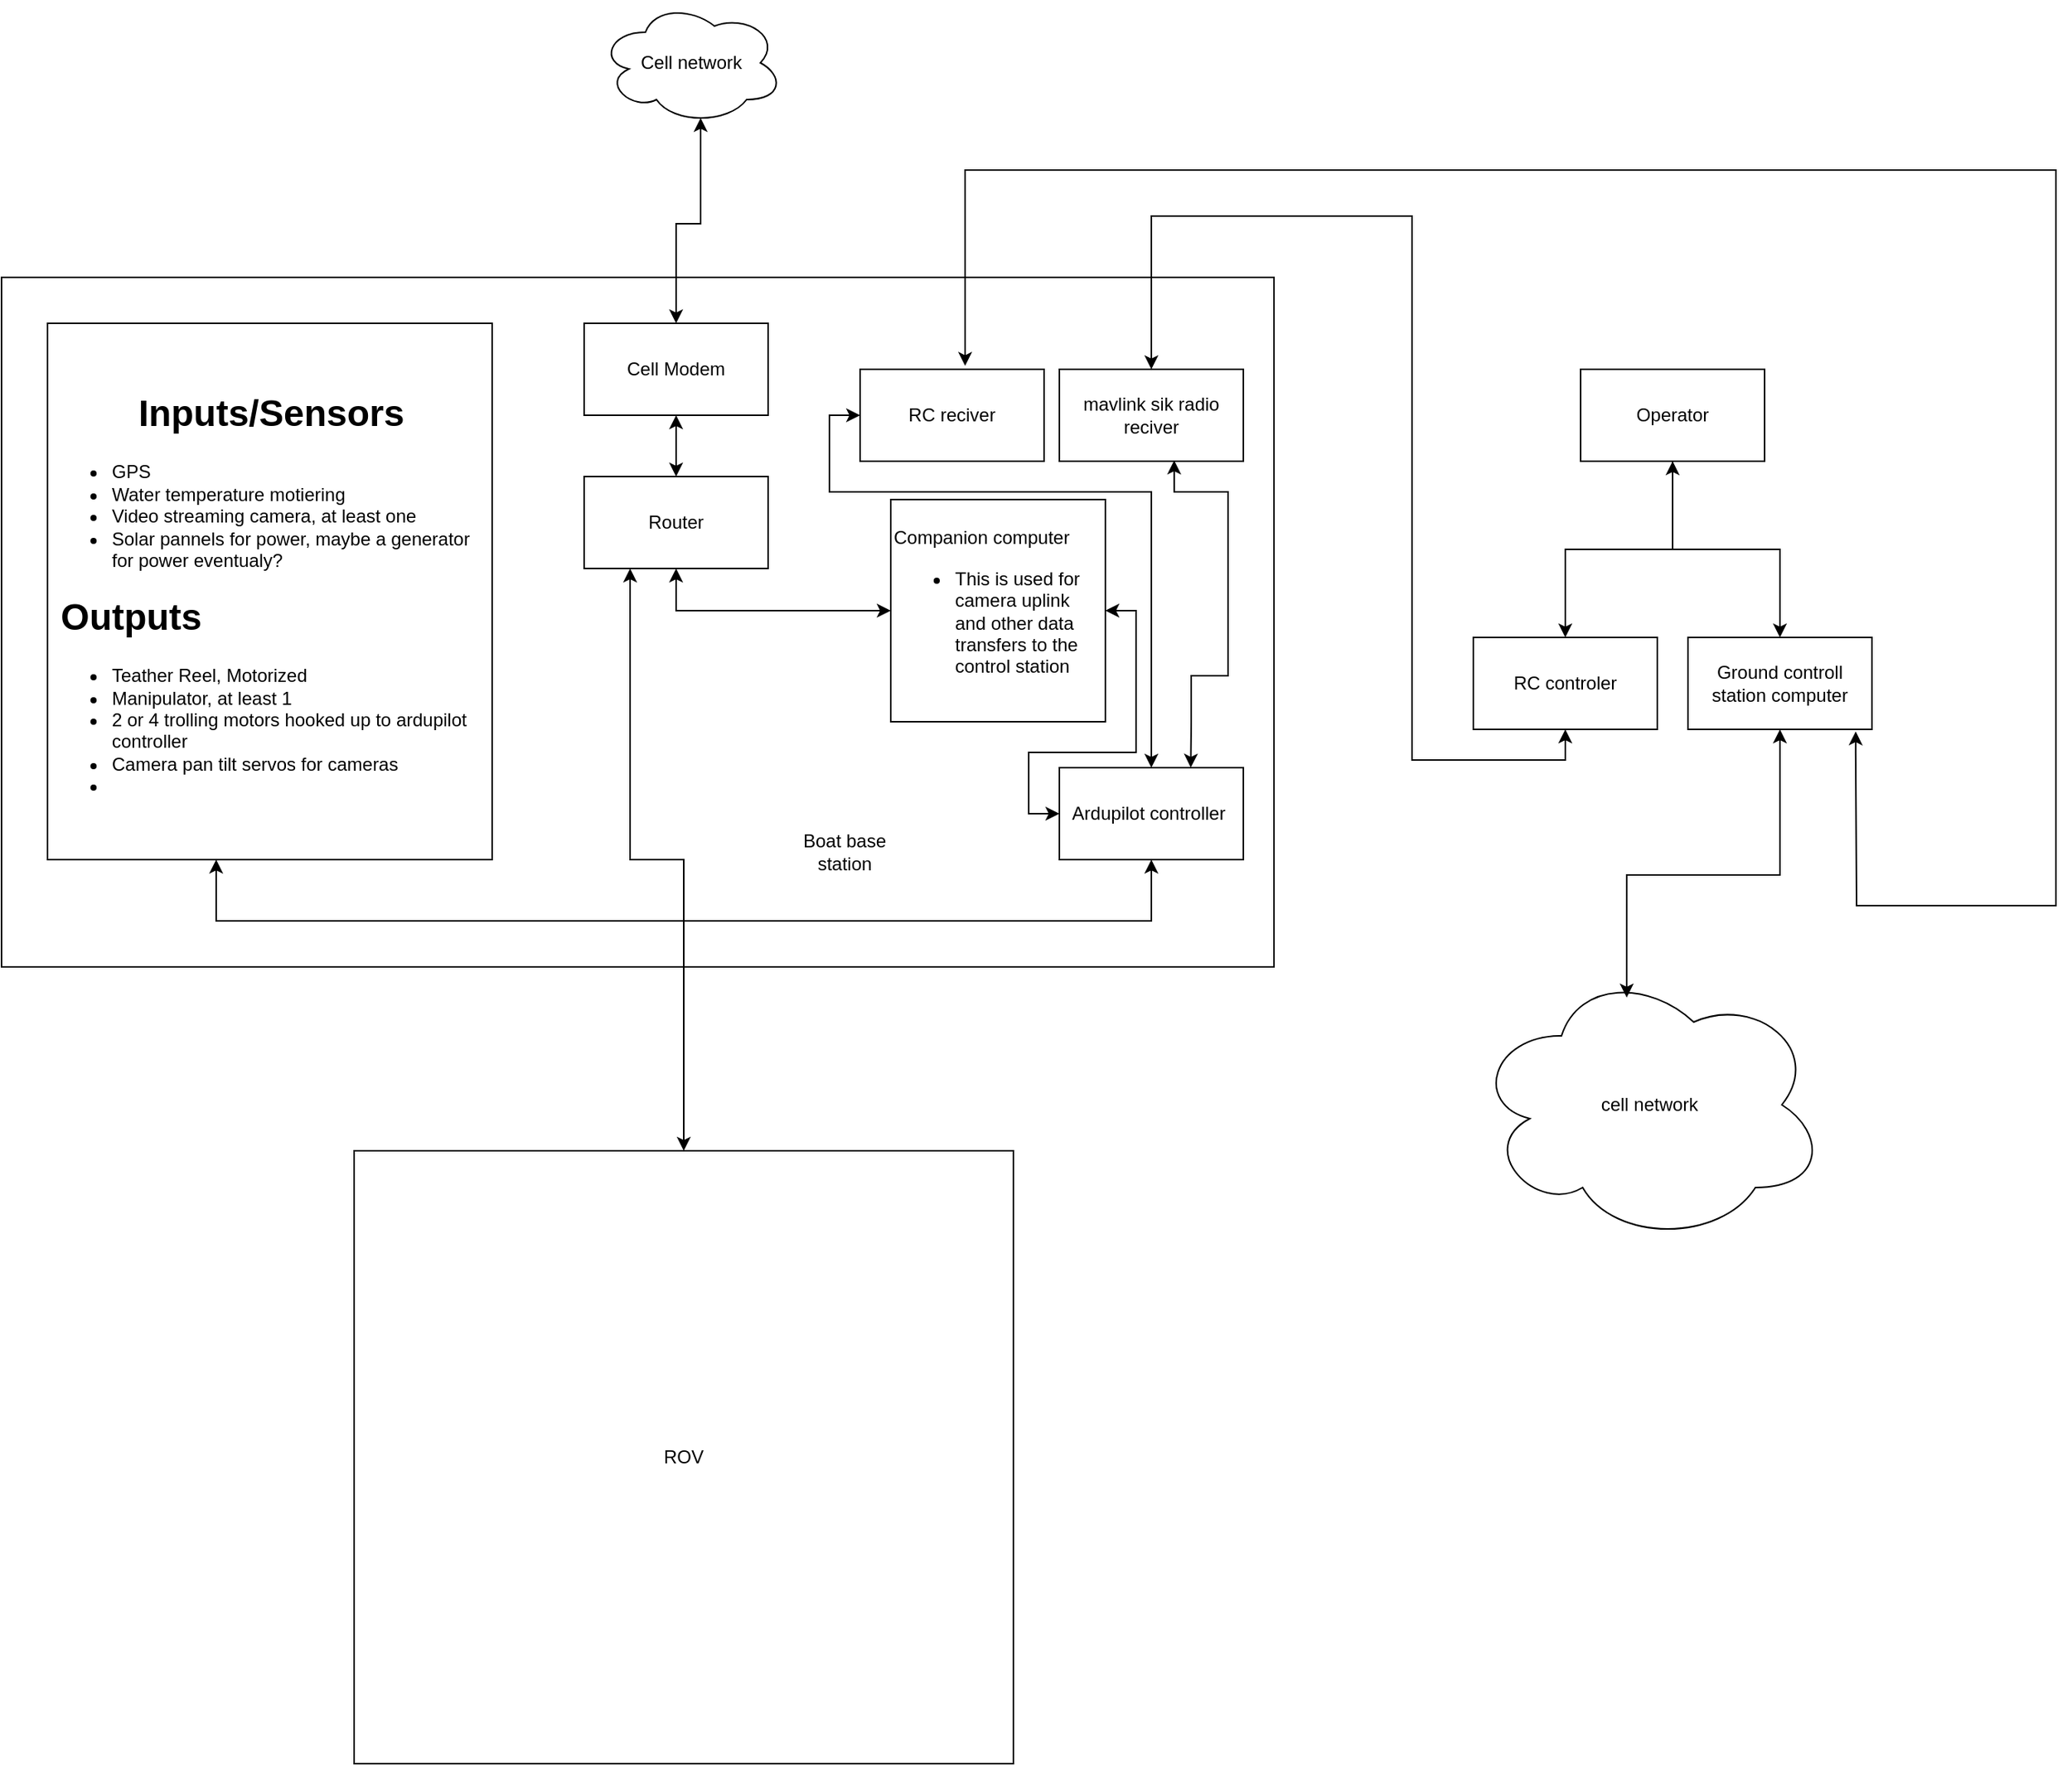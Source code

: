 <mxfile version="22.1.2" type="device">
  <diagram name="Page-1" id="efa7a0a1-bf9b-a30e-e6df-94a7791c09e9">
    <mxGraphModel dx="2260" dy="836" grid="1" gridSize="10" guides="1" tooltips="1" connect="1" arrows="1" fold="1" page="1" pageScale="1" pageWidth="826" pageHeight="1169" background="none" math="0" shadow="0">
      <root>
        <mxCell id="0" />
        <mxCell id="1" parent="0" />
        <mxCell id="Ui6EzvvAOAVSQYIFwxCP-114" value="" style="rounded=0;whiteSpace=wrap;html=1;fillColor=none;" parent="1" vertex="1">
          <mxGeometry x="-350" y="350" width="830" height="450" as="geometry" />
        </mxCell>
        <mxCell id="Ui6EzvvAOAVSQYIFwxCP-126" style="edgeStyle=orthogonalEdgeStyle;rounded=0;orthogonalLoop=1;jettySize=auto;html=1;exitX=0.912;exitY=1.022;exitDx=0;exitDy=0;entryX=0.571;entryY=-0.037;entryDx=0;entryDy=0;exitPerimeter=0;startArrow=classic;startFill=1;entryPerimeter=0;" parent="1" source="Ui6EzvvAOAVSQYIFwxCP-115" target="Ui6EzvvAOAVSQYIFwxCP-136" edge="1">
          <mxGeometry relative="1" as="geometry">
            <mxPoint x="200" y="430" as="targetPoint" />
            <Array as="points">
              <mxPoint x="859" y="660" />
              <mxPoint x="860" y="760" />
              <mxPoint x="990" y="760" />
              <mxPoint x="990" y="280" />
              <mxPoint x="279" y="280" />
              <mxPoint x="279" y="408" />
            </Array>
            <mxPoint x="841.24" y="663.56" as="sourcePoint" />
          </mxGeometry>
        </mxCell>
        <mxCell id="Ui6EzvvAOAVSQYIFwxCP-115" value="Ground controll station computer" style="rounded=0;whiteSpace=wrap;html=1;" parent="1" vertex="1">
          <mxGeometry x="750" y="585" width="120" height="60" as="geometry" />
        </mxCell>
        <mxCell id="Ui6EzvvAOAVSQYIFwxCP-119" style="edgeStyle=orthogonalEdgeStyle;rounded=0;orthogonalLoop=1;jettySize=auto;html=1;exitX=0.5;exitY=1;exitDx=0;exitDy=0;entryX=0.5;entryY=0;entryDx=0;entryDy=0;" parent="1" source="Ui6EzvvAOAVSQYIFwxCP-116" target="Ui6EzvvAOAVSQYIFwxCP-118" edge="1">
          <mxGeometry relative="1" as="geometry" />
        </mxCell>
        <mxCell id="Ui6EzvvAOAVSQYIFwxCP-120" style="edgeStyle=orthogonalEdgeStyle;rounded=0;orthogonalLoop=1;jettySize=auto;html=1;exitX=0.5;exitY=1;exitDx=0;exitDy=0;startArrow=classic;startFill=1;" parent="1" source="Ui6EzvvAOAVSQYIFwxCP-116" target="Ui6EzvvAOAVSQYIFwxCP-115" edge="1">
          <mxGeometry relative="1" as="geometry" />
        </mxCell>
        <mxCell id="Ui6EzvvAOAVSQYIFwxCP-116" value="Operator" style="rounded=0;whiteSpace=wrap;html=1;" parent="1" vertex="1">
          <mxGeometry x="680" y="410" width="120" height="60" as="geometry" />
        </mxCell>
        <mxCell id="Ui6EzvvAOAVSQYIFwxCP-117" value="ROV" style="rounded=0;whiteSpace=wrap;html=1;" parent="1" vertex="1">
          <mxGeometry x="-120" y="920" width="430" height="400" as="geometry" />
        </mxCell>
        <mxCell id="Ui6EzvvAOAVSQYIFwxCP-125" style="edgeStyle=orthogonalEdgeStyle;rounded=0;orthogonalLoop=1;jettySize=auto;html=1;exitX=0.5;exitY=1;exitDx=0;exitDy=0;entryX=0.5;entryY=0;entryDx=0;entryDy=0;startArrow=classic;startFill=1;" parent="1" source="Ui6EzvvAOAVSQYIFwxCP-118" target="Ui6EzvvAOAVSQYIFwxCP-131" edge="1">
          <mxGeometry relative="1" as="geometry">
            <mxPoint x="300" y="300" as="targetPoint" />
            <Array as="points">
              <mxPoint x="670" y="665" />
              <mxPoint x="570" y="665" />
              <mxPoint x="570" y="310" />
              <mxPoint x="400" y="310" />
            </Array>
          </mxGeometry>
        </mxCell>
        <mxCell id="Ui6EzvvAOAVSQYIFwxCP-118" value="RC controler" style="rounded=0;whiteSpace=wrap;html=1;" parent="1" vertex="1">
          <mxGeometry x="610" y="585" width="120" height="60" as="geometry" />
        </mxCell>
        <mxCell id="Ui6EzvvAOAVSQYIFwxCP-127" value="cell network" style="ellipse;shape=cloud;whiteSpace=wrap;html=1;" parent="1" vertex="1">
          <mxGeometry x="610" y="800" width="230" height="180" as="geometry" />
        </mxCell>
        <mxCell id="Ui6EzvvAOAVSQYIFwxCP-128" style="edgeStyle=orthogonalEdgeStyle;rounded=0;orthogonalLoop=1;jettySize=auto;html=1;exitX=0.5;exitY=1;exitDx=0;exitDy=0;entryX=0.435;entryY=0.111;entryDx=0;entryDy=0;entryPerimeter=0;startArrow=classic;startFill=1;" parent="1" source="Ui6EzvvAOAVSQYIFwxCP-115" target="Ui6EzvvAOAVSQYIFwxCP-127" edge="1">
          <mxGeometry relative="1" as="geometry">
            <Array as="points">
              <mxPoint x="810" y="740" />
              <mxPoint x="710" y="740" />
            </Array>
          </mxGeometry>
        </mxCell>
        <mxCell id="Ui6EzvvAOAVSQYIFwxCP-129" value="Cell network" style="ellipse;shape=cloud;whiteSpace=wrap;html=1;" parent="1" vertex="1">
          <mxGeometry x="40" y="170" width="120" height="80" as="geometry" />
        </mxCell>
        <mxCell id="Ui6EzvvAOAVSQYIFwxCP-130" style="edgeStyle=orthogonalEdgeStyle;rounded=0;orthogonalLoop=1;jettySize=auto;html=1;exitX=0.55;exitY=0.95;exitDx=0;exitDy=0;exitPerimeter=0;entryX=0.5;entryY=0;entryDx=0;entryDy=0;startArrow=classic;startFill=1;" parent="1" source="Ui6EzvvAOAVSQYIFwxCP-129" target="Ui6EzvvAOAVSQYIFwxCP-137" edge="1">
          <mxGeometry relative="1" as="geometry" />
        </mxCell>
        <mxCell id="Ui6EzvvAOAVSQYIFwxCP-140" style="edgeStyle=orthogonalEdgeStyle;rounded=0;orthogonalLoop=1;jettySize=auto;html=1;exitX=0.624;exitY=0.992;exitDx=0;exitDy=0;entryX=0.714;entryY=-0.001;entryDx=0;entryDy=0;startArrow=classic;startFill=1;exitPerimeter=0;entryPerimeter=0;" parent="1" source="Ui6EzvvAOAVSQYIFwxCP-131" target="Ui6EzvvAOAVSQYIFwxCP-132" edge="1">
          <mxGeometry relative="1" as="geometry">
            <Array as="points">
              <mxPoint x="415" y="490" />
              <mxPoint x="450" y="490" />
              <mxPoint x="450" y="610" />
              <mxPoint x="426" y="610" />
              <mxPoint x="426" y="640" />
            </Array>
          </mxGeometry>
        </mxCell>
        <mxCell id="Ui6EzvvAOAVSQYIFwxCP-131" value="mavlink sik radio reciver" style="rounded=0;whiteSpace=wrap;html=1;" parent="1" vertex="1">
          <mxGeometry x="340" y="410" width="120" height="60" as="geometry" />
        </mxCell>
        <mxCell id="Ui6EzvvAOAVSQYIFwxCP-132" value="Ardupilot controller&amp;nbsp;" style="rounded=0;whiteSpace=wrap;html=1;" parent="1" vertex="1">
          <mxGeometry x="340" y="670" width="120" height="60" as="geometry" />
        </mxCell>
        <mxCell id="Ui6EzvvAOAVSQYIFwxCP-142" style="edgeStyle=orthogonalEdgeStyle;rounded=0;orthogonalLoop=1;jettySize=auto;html=1;exitX=1;exitY=0.5;exitDx=0;exitDy=0;entryX=0;entryY=0.5;entryDx=0;entryDy=0;startArrow=classic;startFill=1;" parent="1" source="Ui6EzvvAOAVSQYIFwxCP-133" target="Ui6EzvvAOAVSQYIFwxCP-132" edge="1">
          <mxGeometry relative="1" as="geometry" />
        </mxCell>
        <mxCell id="Ui6EzvvAOAVSQYIFwxCP-133" value="Companion computer&lt;br&gt;&lt;ul&gt;&lt;li&gt;This is used for camera uplink and other data transfers to the control station&lt;/li&gt;&lt;/ul&gt;" style="rounded=0;whiteSpace=wrap;html=1;align=left;" parent="1" vertex="1">
          <mxGeometry x="230" y="495" width="140" height="145" as="geometry" />
        </mxCell>
        <mxCell id="Ui6EzvvAOAVSQYIFwxCP-141" style="edgeStyle=orthogonalEdgeStyle;rounded=0;orthogonalLoop=1;jettySize=auto;html=1;exitX=0.5;exitY=1;exitDx=0;exitDy=0;entryX=0;entryY=0.5;entryDx=0;entryDy=0;startArrow=classic;startFill=1;" parent="1" source="Ui6EzvvAOAVSQYIFwxCP-134" target="Ui6EzvvAOAVSQYIFwxCP-133" edge="1">
          <mxGeometry relative="1" as="geometry" />
        </mxCell>
        <mxCell id="Ui6EzvvAOAVSQYIFwxCP-143" style="edgeStyle=orthogonalEdgeStyle;rounded=0;orthogonalLoop=1;jettySize=auto;html=1;exitX=0.25;exitY=1;exitDx=0;exitDy=0;entryX=0.5;entryY=0;entryDx=0;entryDy=0;startArrow=classic;startFill=1;" parent="1" source="Ui6EzvvAOAVSQYIFwxCP-134" target="Ui6EzvvAOAVSQYIFwxCP-117" edge="1">
          <mxGeometry relative="1" as="geometry" />
        </mxCell>
        <mxCell id="Ui6EzvvAOAVSQYIFwxCP-134" value="Router" style="rounded=0;whiteSpace=wrap;html=1;" parent="1" vertex="1">
          <mxGeometry x="30" y="480" width="120" height="60" as="geometry" />
        </mxCell>
        <mxCell id="Ui6EzvvAOAVSQYIFwxCP-138" style="edgeStyle=orthogonalEdgeStyle;rounded=0;orthogonalLoop=1;jettySize=auto;html=1;exitX=0;exitY=0.5;exitDx=0;exitDy=0;entryX=0.5;entryY=0;entryDx=0;entryDy=0;startArrow=classic;startFill=1;" parent="1" source="Ui6EzvvAOAVSQYIFwxCP-136" target="Ui6EzvvAOAVSQYIFwxCP-132" edge="1">
          <mxGeometry relative="1" as="geometry">
            <Array as="points">
              <mxPoint x="190" y="440" />
              <mxPoint x="190" y="490" />
              <mxPoint x="400" y="490" />
            </Array>
          </mxGeometry>
        </mxCell>
        <mxCell id="Ui6EzvvAOAVSQYIFwxCP-136" value="RC reciver" style="rounded=0;whiteSpace=wrap;html=1;" parent="1" vertex="1">
          <mxGeometry x="210" y="410" width="120" height="60" as="geometry" />
        </mxCell>
        <mxCell id="BEZ2m7t_eCNAdnumJ1Pj-1" style="edgeStyle=orthogonalEdgeStyle;rounded=0;orthogonalLoop=1;jettySize=auto;html=1;exitX=0.5;exitY=1;exitDx=0;exitDy=0;entryX=0.5;entryY=0;entryDx=0;entryDy=0;startArrow=classic;startFill=1;" edge="1" parent="1" source="Ui6EzvvAOAVSQYIFwxCP-137" target="Ui6EzvvAOAVSQYIFwxCP-134">
          <mxGeometry relative="1" as="geometry" />
        </mxCell>
        <mxCell id="Ui6EzvvAOAVSQYIFwxCP-137" value="Cell Modem" style="rounded=0;whiteSpace=wrap;html=1;" parent="1" vertex="1">
          <mxGeometry x="30" y="380" width="120" height="60" as="geometry" />
        </mxCell>
        <mxCell id="Ui6EzvvAOAVSQYIFwxCP-145" value="Boat base station" style="text;html=1;strokeColor=none;fillColor=none;align=center;verticalAlign=middle;whiteSpace=wrap;rounded=0;" parent="1" vertex="1">
          <mxGeometry x="170" y="710" width="60" height="30" as="geometry" />
        </mxCell>
        <mxCell id="BEZ2m7t_eCNAdnumJ1Pj-2" style="edgeStyle=orthogonalEdgeStyle;rounded=0;orthogonalLoop=1;jettySize=auto;html=1;entryX=0.5;entryY=1;entryDx=0;entryDy=0;startArrow=classic;startFill=1;" edge="1" parent="1" source="Ui6EzvvAOAVSQYIFwxCP-148" target="Ui6EzvvAOAVSQYIFwxCP-132">
          <mxGeometry relative="1" as="geometry">
            <Array as="points">
              <mxPoint x="-210" y="770" />
              <mxPoint x="400" y="770" />
            </Array>
          </mxGeometry>
        </mxCell>
        <mxCell id="Ui6EzvvAOAVSQYIFwxCP-148" value="&lt;h1 style=&quot;text-align: center;&quot;&gt;&lt;span style=&quot;background-color: initial;&quot;&gt;Inputs/Sensors&lt;/span&gt;&lt;/h1&gt;&lt;div&gt;&lt;ul&gt;&lt;li&gt;&lt;span style=&quot;background-color: initial;&quot;&gt;GPS&lt;/span&gt;&lt;/li&gt;&lt;li&gt;Water temperature motiering&lt;/li&gt;&lt;li&gt;Video streaming camera, at least one&lt;/li&gt;&lt;li&gt;Solar pannels for power, maybe a generator for power eventualy?&lt;/li&gt;&lt;/ul&gt;&lt;h1&gt;&amp;nbsp;Outputs&lt;/h1&gt;&lt;/div&gt;&lt;div&gt;&lt;ul&gt;&lt;li&gt;Teather Reel, Motorized&lt;/li&gt;&lt;li&gt;Manipulator, at least 1&lt;/li&gt;&lt;li&gt;2 or 4 trolling motors hooked up to ardupilot controller&lt;/li&gt;&lt;li&gt;Camera pan tilt servos for cameras&lt;/li&gt;&lt;li&gt;&lt;br&gt;&lt;/li&gt;&lt;/ul&gt;&lt;/div&gt;" style="rounded=0;whiteSpace=wrap;html=1;align=left;" parent="1" vertex="1">
          <mxGeometry x="-320" y="380" width="290" height="350" as="geometry" />
        </mxCell>
      </root>
    </mxGraphModel>
  </diagram>
</mxfile>
